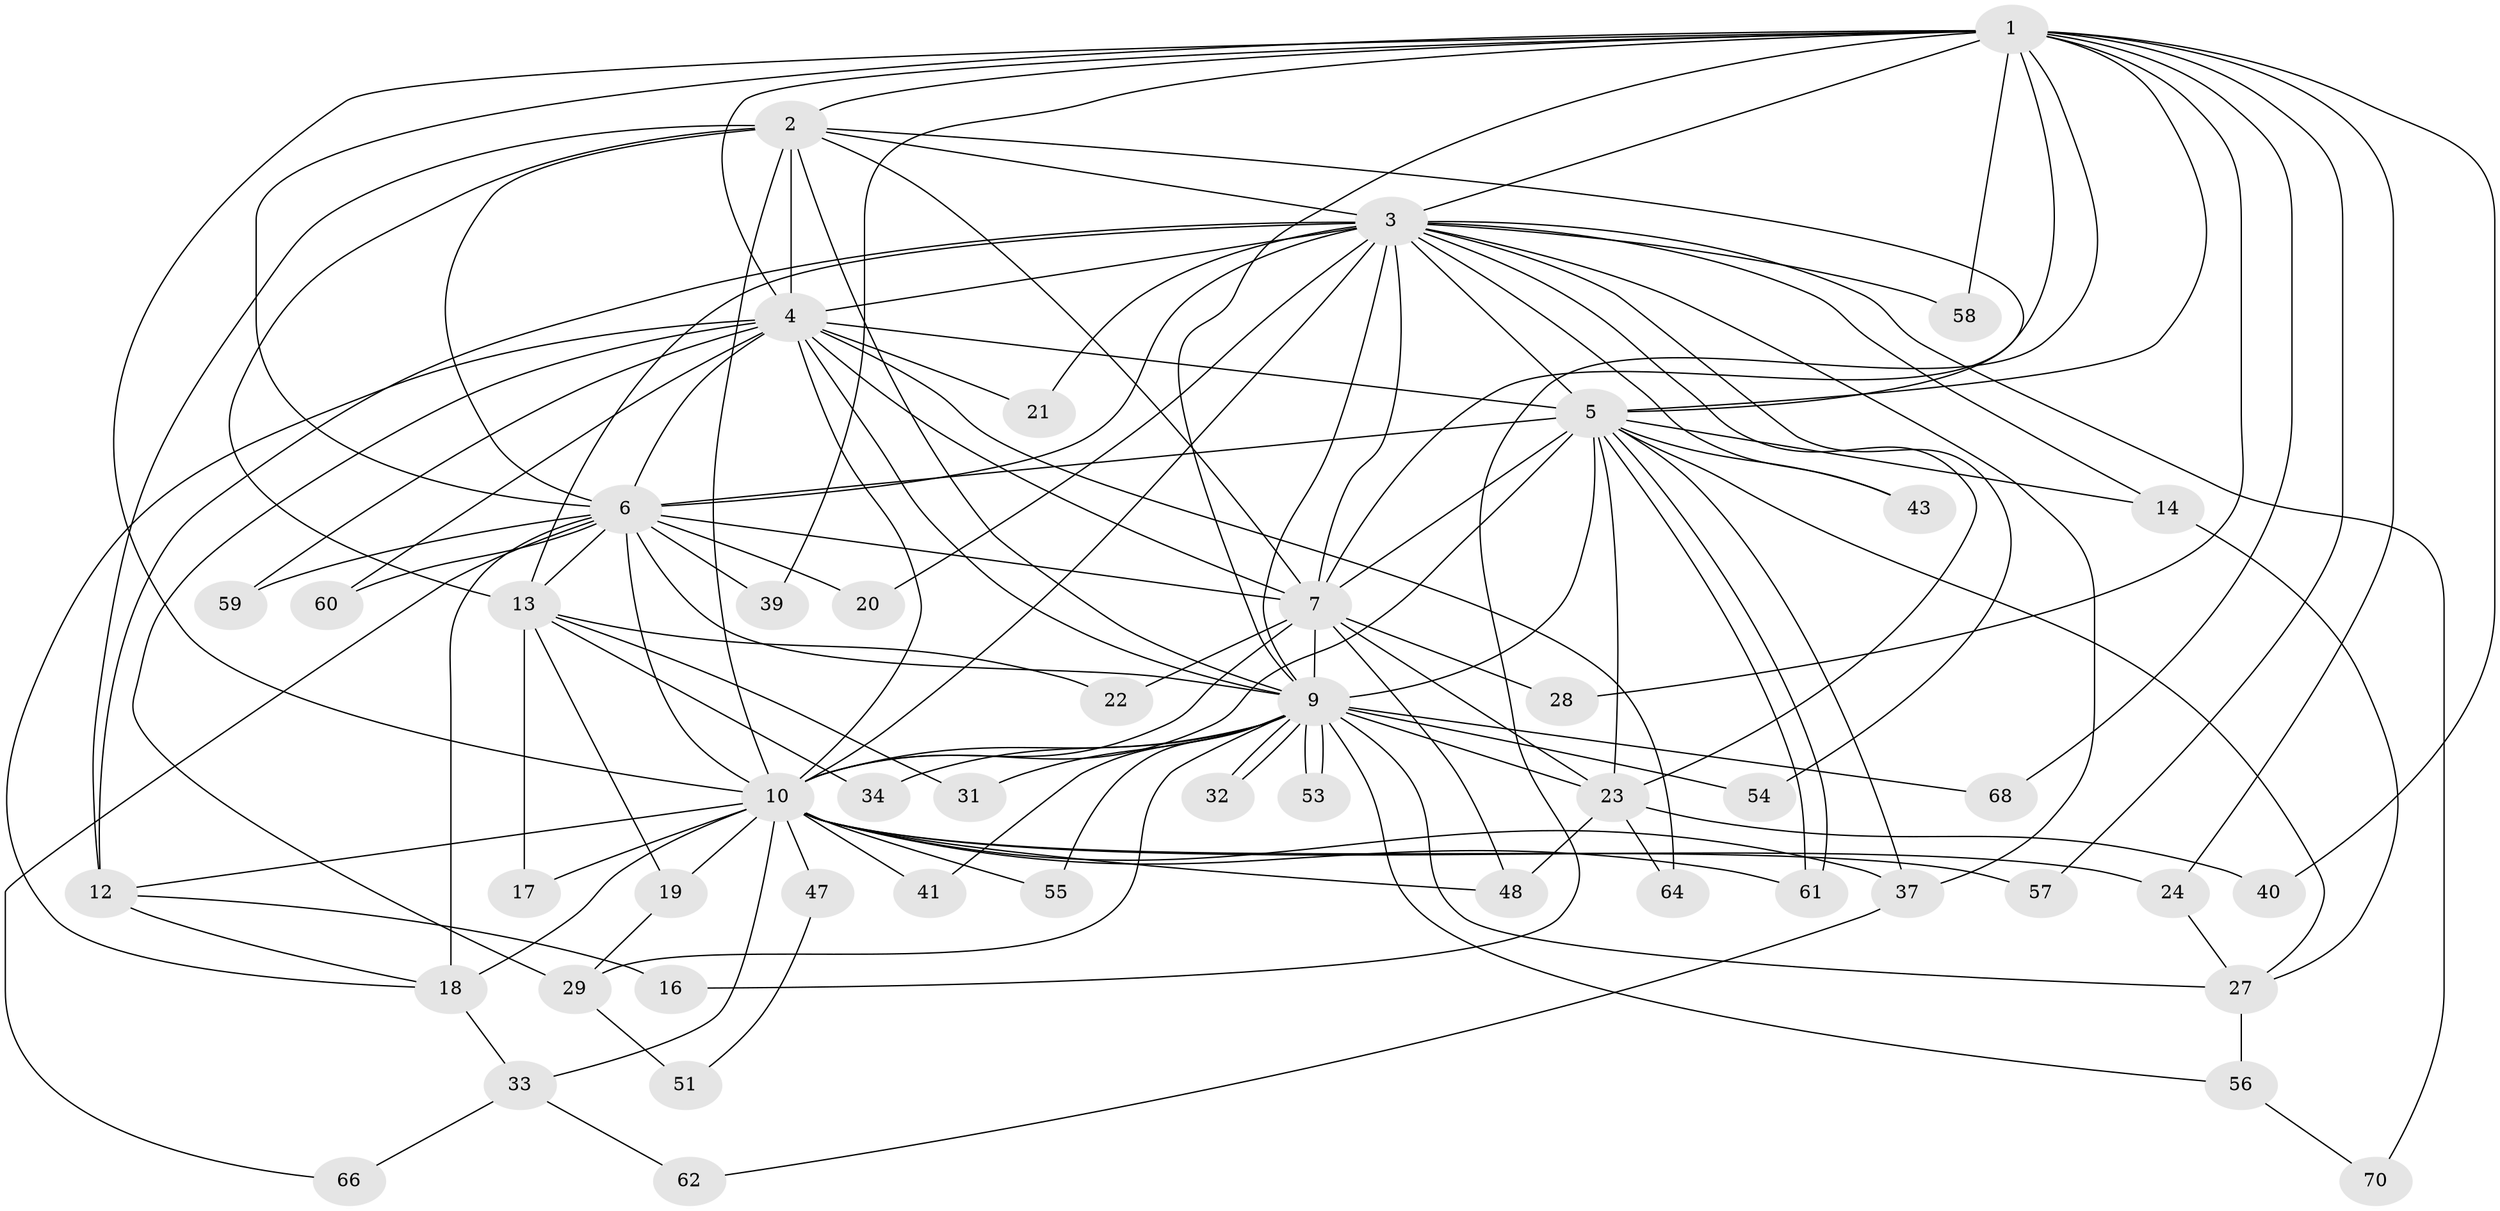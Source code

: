 // original degree distribution, {17: 0.014285714285714285, 13: 0.014285714285714285, 15: 0.02857142857142857, 18: 0.014285714285714285, 16: 0.02857142857142857, 12: 0.014285714285714285, 23: 0.02857142857142857, 3: 0.2, 5: 0.04285714285714286, 8: 0.014285714285714285, 2: 0.5285714285714286, 4: 0.05714285714285714, 7: 0.014285714285714285}
// Generated by graph-tools (version 1.1) at 2025/11/02/27/25 16:11:05]
// undirected, 50 vertices, 129 edges
graph export_dot {
graph [start="1"]
  node [color=gray90,style=filled];
  1 [super="+26"];
  2 [super="+69"];
  3 [super="+8"];
  4 [super="+50"];
  5 [super="+11"];
  6 [super="+45"];
  7 [super="+25"];
  9 [super="+42"];
  10 [super="+15"];
  12 [super="+49"];
  13 [super="+52"];
  14 [super="+35"];
  16;
  17;
  18 [super="+30"];
  19;
  20;
  21;
  22;
  23 [super="+36"];
  24;
  27 [super="+67"];
  28;
  29 [super="+38"];
  31;
  32;
  33;
  34;
  37 [super="+44"];
  39;
  40;
  41;
  43 [super="+46"];
  47;
  48 [super="+65"];
  51;
  53;
  54;
  55;
  56;
  57;
  58;
  59;
  60;
  61 [super="+63"];
  62;
  64;
  66;
  68;
  70;
  1 -- 2;
  1 -- 3 [weight=2];
  1 -- 4;
  1 -- 5;
  1 -- 6;
  1 -- 7 [weight=2];
  1 -- 9;
  1 -- 10;
  1 -- 16;
  1 -- 24;
  1 -- 28;
  1 -- 40;
  1 -- 57;
  1 -- 58;
  1 -- 68;
  1 -- 39;
  2 -- 3 [weight=2];
  2 -- 4 [weight=2];
  2 -- 5;
  2 -- 6;
  2 -- 7;
  2 -- 9 [weight=2];
  2 -- 10;
  2 -- 12;
  2 -- 13;
  3 -- 4 [weight=2];
  3 -- 5 [weight=2];
  3 -- 6 [weight=2];
  3 -- 7 [weight=2];
  3 -- 9 [weight=2];
  3 -- 10 [weight=2];
  3 -- 13;
  3 -- 20;
  3 -- 23;
  3 -- 43 [weight=2];
  3 -- 54;
  3 -- 70;
  3 -- 12;
  3 -- 14;
  3 -- 21;
  3 -- 58;
  3 -- 37;
  4 -- 5 [weight=2];
  4 -- 6;
  4 -- 7 [weight=2];
  4 -- 9;
  4 -- 10 [weight=2];
  4 -- 21;
  4 -- 29;
  4 -- 59;
  4 -- 64;
  4 -- 60;
  4 -- 18;
  5 -- 6;
  5 -- 7;
  5 -- 9;
  5 -- 10;
  5 -- 14;
  5 -- 27;
  5 -- 37;
  5 -- 43;
  5 -- 61;
  5 -- 61;
  5 -- 23;
  6 -- 7;
  6 -- 9;
  6 -- 10;
  6 -- 20;
  6 -- 39;
  6 -- 59;
  6 -- 60;
  6 -- 66;
  6 -- 18;
  6 -- 13;
  7 -- 9;
  7 -- 10;
  7 -- 22;
  7 -- 48;
  7 -- 28;
  7 -- 23;
  9 -- 10;
  9 -- 29;
  9 -- 31;
  9 -- 32;
  9 -- 32;
  9 -- 34;
  9 -- 41;
  9 -- 53;
  9 -- 53;
  9 -- 54;
  9 -- 56;
  9 -- 68;
  9 -- 55;
  9 -- 23;
  9 -- 27;
  10 -- 12;
  10 -- 17;
  10 -- 18;
  10 -- 19;
  10 -- 24;
  10 -- 33;
  10 -- 37;
  10 -- 41;
  10 -- 47 [weight=2];
  10 -- 55;
  10 -- 57;
  10 -- 61;
  10 -- 48;
  12 -- 16;
  12 -- 18;
  13 -- 17;
  13 -- 19;
  13 -- 22;
  13 -- 31;
  13 -- 34;
  14 -- 27;
  18 -- 33;
  19 -- 29;
  23 -- 40;
  23 -- 48;
  23 -- 64;
  24 -- 27;
  27 -- 56;
  29 -- 51;
  33 -- 62;
  33 -- 66;
  37 -- 62;
  47 -- 51;
  56 -- 70;
}

